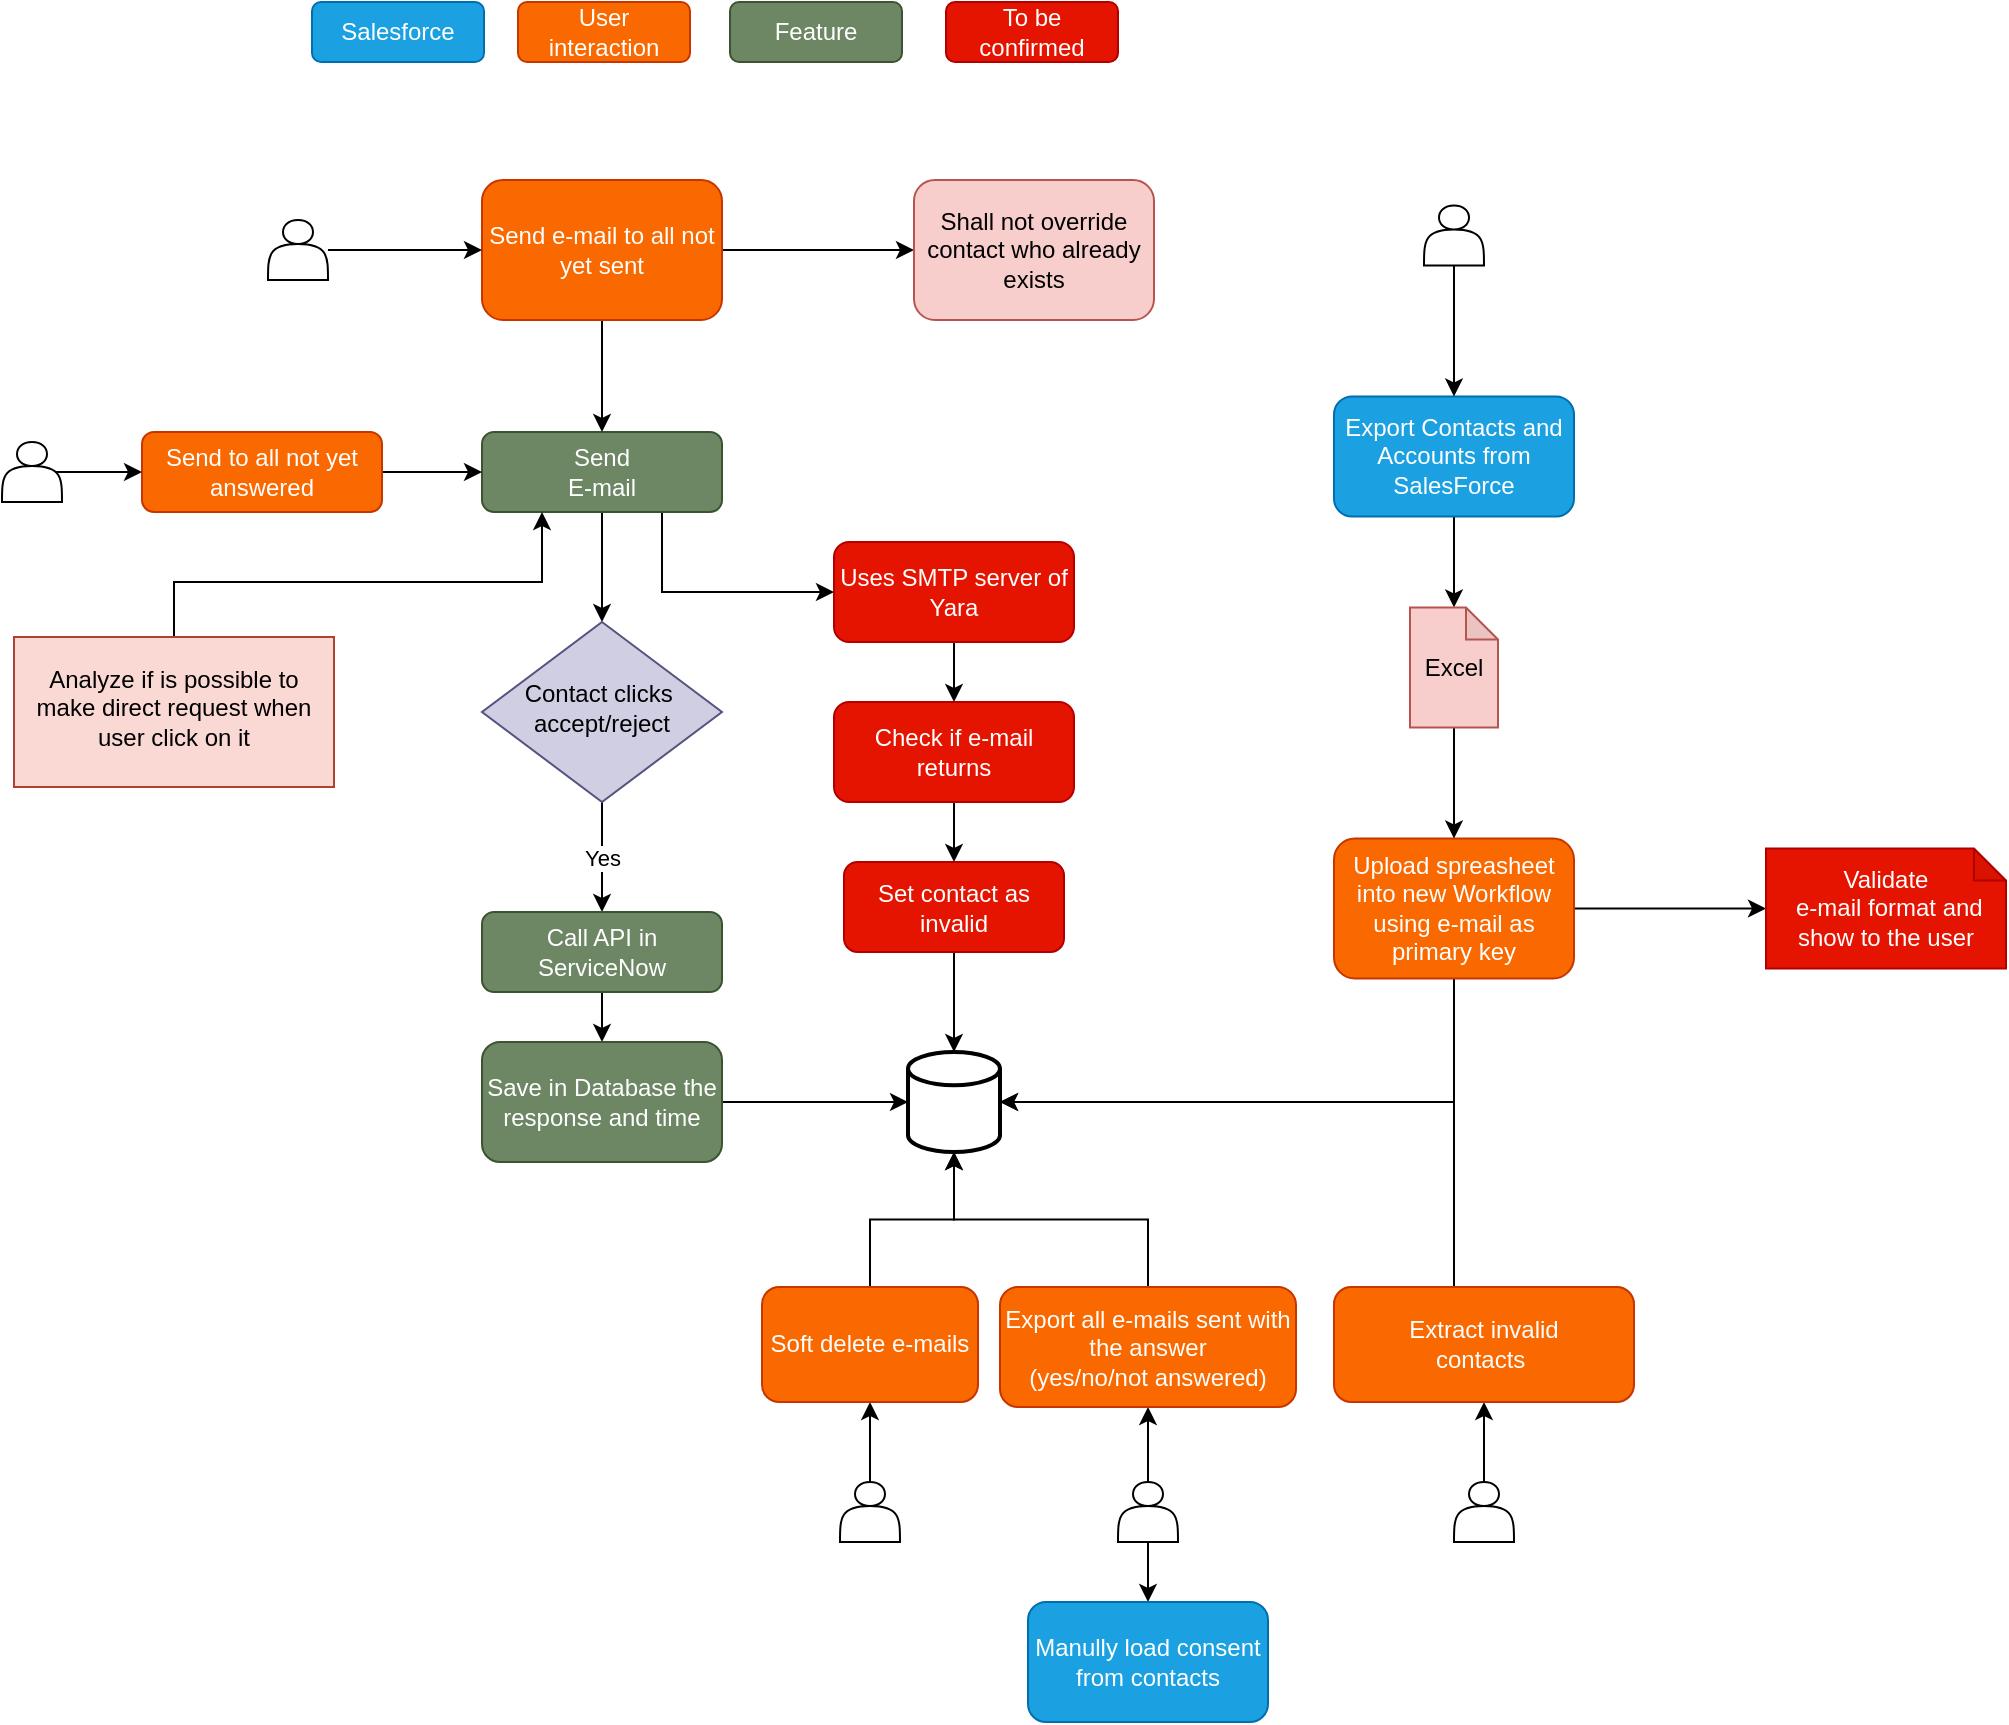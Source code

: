 <mxfile version="14.5.9" type="github" pages="2">
  <diagram id="C5RBs43oDa-KdzZeNtuy" name="Page-1">
    <mxGraphModel dx="1449" dy="672" grid="1" gridSize="10" guides="1" tooltips="1" connect="1" arrows="1" fold="1" page="1" pageScale="1" pageWidth="827" pageHeight="1169" math="0" shadow="0">
      <root>
        <mxCell id="WIyWlLk6GJQsqaUBKTNV-0" />
        <mxCell id="WIyWlLk6GJQsqaUBKTNV-1" parent="WIyWlLk6GJQsqaUBKTNV-0" />
        <mxCell id="2Dd9RJRjINPi3kCYgnMN-9" style="edgeStyle=orthogonalEdgeStyle;rounded=0;orthogonalLoop=1;jettySize=auto;html=1;entryX=0.5;entryY=0;entryDx=0;entryDy=0;entryPerimeter=0;" parent="WIyWlLk6GJQsqaUBKTNV-1" source="WIyWlLk6GJQsqaUBKTNV-3" target="YGY4iPS6tHu55Eu-SYGo-0" edge="1">
          <mxGeometry relative="1" as="geometry" />
        </mxCell>
        <mxCell id="WIyWlLk6GJQsqaUBKTNV-3" value="Export Contacts and Accounts from SalesForce" style="rounded=1;whiteSpace=wrap;html=1;fontSize=12;glass=0;strokeWidth=1;shadow=0;fillColor=#1ba1e2;strokeColor=#006EAF;fontColor=#ffffff;" parent="WIyWlLk6GJQsqaUBKTNV-1" vertex="1">
          <mxGeometry x="700" y="397.25" width="120" height="60" as="geometry" />
        </mxCell>
        <mxCell id="7eqDrlKUqZi-h1YKjJF8-24" style="edgeStyle=orthogonalEdgeStyle;rounded=0;orthogonalLoop=1;jettySize=auto;html=1;" parent="WIyWlLk6GJQsqaUBKTNV-1" source="7eqDrlKUqZi-h1YKjJF8-7" target="7eqDrlKUqZi-h1YKjJF8-26" edge="1">
          <mxGeometry relative="1" as="geometry">
            <mxPoint x="334" y="520" as="targetPoint" />
          </mxGeometry>
        </mxCell>
        <mxCell id="YGY4iPS6tHu55Eu-SYGo-28" style="edgeStyle=orthogonalEdgeStyle;rounded=0;orthogonalLoop=1;jettySize=auto;html=1;exitX=0.75;exitY=1;exitDx=0;exitDy=0;entryX=0;entryY=0.5;entryDx=0;entryDy=0;" parent="WIyWlLk6GJQsqaUBKTNV-1" source="7eqDrlKUqZi-h1YKjJF8-7" target="YGY4iPS6tHu55Eu-SYGo-6" edge="1">
          <mxGeometry relative="1" as="geometry" />
        </mxCell>
        <mxCell id="7eqDrlKUqZi-h1YKjJF8-7" value="Send&lt;br&gt;E-mail" style="rounded=1;whiteSpace=wrap;html=1;fontSize=12;glass=0;strokeWidth=1;shadow=0;fillColor=#6d8764;strokeColor=#3A5431;fontColor=#ffffff;" parent="WIyWlLk6GJQsqaUBKTNV-1" vertex="1">
          <mxGeometry x="274" y="415" width="120" height="40" as="geometry" />
        </mxCell>
        <mxCell id="YGY4iPS6tHu55Eu-SYGo-16" style="edgeStyle=orthogonalEdgeStyle;rounded=0;orthogonalLoop=1;jettySize=auto;html=1;" parent="WIyWlLk6GJQsqaUBKTNV-1" source="7eqDrlKUqZi-h1YKjJF8-9" target="YGY4iPS6tHu55Eu-SYGo-15" edge="1">
          <mxGeometry relative="1" as="geometry" />
        </mxCell>
        <mxCell id="2Dd9RJRjINPi3kCYgnMN-14" style="edgeStyle=orthogonalEdgeStyle;rounded=0;orthogonalLoop=1;jettySize=auto;html=1;entryX=1;entryY=0.5;entryDx=0;entryDy=0;entryPerimeter=0;" parent="WIyWlLk6GJQsqaUBKTNV-1" source="7eqDrlKUqZi-h1YKjJF8-9" target="7eqDrlKUqZi-h1YKjJF8-57" edge="1">
          <mxGeometry relative="1" as="geometry">
            <Array as="points">
              <mxPoint x="760" y="631" />
              <mxPoint x="760" y="750" />
            </Array>
          </mxGeometry>
        </mxCell>
        <mxCell id="7eqDrlKUqZi-h1YKjJF8-9" value="Upload spreasheet into new Workflow using e-mail as primary key" style="rounded=1;whiteSpace=wrap;html=1;fontSize=12;glass=0;strokeWidth=1;shadow=0;fillColor=#fa6800;strokeColor=#C73500;fontColor=#ffffff;" parent="WIyWlLk6GJQsqaUBKTNV-1" vertex="1">
          <mxGeometry x="700" y="618.25" width="120" height="70" as="geometry" />
        </mxCell>
        <mxCell id="7eqDrlKUqZi-h1YKjJF8-16" style="edgeStyle=orthogonalEdgeStyle;rounded=0;orthogonalLoop=1;jettySize=auto;html=1;entryX=0.5;entryY=0;entryDx=0;entryDy=0;" parent="WIyWlLk6GJQsqaUBKTNV-1" source="7eqDrlKUqZi-h1YKjJF8-10" target="7eqDrlKUqZi-h1YKjJF8-7" edge="1">
          <mxGeometry relative="1" as="geometry">
            <mxPoint x="334" y="380" as="targetPoint" />
          </mxGeometry>
        </mxCell>
        <mxCell id="YGY4iPS6tHu55Eu-SYGo-3" value="" style="edgeStyle=orthogonalEdgeStyle;rounded=0;orthogonalLoop=1;jettySize=auto;html=1;" parent="WIyWlLk6GJQsqaUBKTNV-1" source="7eqDrlKUqZi-h1YKjJF8-10" target="YGY4iPS6tHu55Eu-SYGo-2" edge="1">
          <mxGeometry relative="1" as="geometry" />
        </mxCell>
        <mxCell id="7eqDrlKUqZi-h1YKjJF8-10" value="Send e-mail to all not yet sent" style="rounded=1;whiteSpace=wrap;html=1;fontSize=12;glass=0;strokeWidth=1;shadow=0;fillColor=#fa6800;strokeColor=#C73500;fontColor=#ffffff;" parent="WIyWlLk6GJQsqaUBKTNV-1" vertex="1">
          <mxGeometry x="274" y="289" width="120" height="70" as="geometry" />
        </mxCell>
        <mxCell id="7eqDrlKUqZi-h1YKjJF8-19" style="edgeStyle=orthogonalEdgeStyle;rounded=0;orthogonalLoop=1;jettySize=auto;html=1;entryX=0;entryY=0.5;entryDx=0;entryDy=0;" parent="WIyWlLk6GJQsqaUBKTNV-1" source="7eqDrlKUqZi-h1YKjJF8-18" target="7eqDrlKUqZi-h1YKjJF8-7" edge="1">
          <mxGeometry relative="1" as="geometry" />
        </mxCell>
        <mxCell id="7eqDrlKUqZi-h1YKjJF8-18" value="Send to all not yet answered" style="rounded=1;whiteSpace=wrap;html=1;fontSize=12;glass=0;strokeWidth=1;shadow=0;fillColor=#fa6800;strokeColor=#C73500;fontColor=#ffffff;" parent="WIyWlLk6GJQsqaUBKTNV-1" vertex="1">
          <mxGeometry x="104" y="415" width="120" height="40" as="geometry" />
        </mxCell>
        <mxCell id="7eqDrlKUqZi-h1YKjJF8-29" value="Yes" style="edgeStyle=orthogonalEdgeStyle;rounded=0;orthogonalLoop=1;jettySize=auto;html=1;" parent="WIyWlLk6GJQsqaUBKTNV-1" source="7eqDrlKUqZi-h1YKjJF8-26" target="7eqDrlKUqZi-h1YKjJF8-28" edge="1">
          <mxGeometry relative="1" as="geometry" />
        </mxCell>
        <mxCell id="7eqDrlKUqZi-h1YKjJF8-26" value="Contact clicks&amp;nbsp;&lt;br&gt;accept/reject" style="rhombus;whiteSpace=wrap;html=1;shadow=0;fontFamily=Helvetica;fontSize=12;align=center;strokeWidth=1;spacing=6;spacingTop=-4;fillColor=#d0cee2;strokeColor=#56517e;" parent="WIyWlLk6GJQsqaUBKTNV-1" vertex="1">
          <mxGeometry x="274" y="510" width="120" height="90" as="geometry" />
        </mxCell>
        <mxCell id="7eqDrlKUqZi-h1YKjJF8-31" value="" style="edgeStyle=orthogonalEdgeStyle;rounded=0;orthogonalLoop=1;jettySize=auto;html=1;" parent="WIyWlLk6GJQsqaUBKTNV-1" source="7eqDrlKUqZi-h1YKjJF8-28" target="7eqDrlKUqZi-h1YKjJF8-30" edge="1">
          <mxGeometry relative="1" as="geometry" />
        </mxCell>
        <mxCell id="7eqDrlKUqZi-h1YKjJF8-28" value="Call API in ServiceNow" style="rounded=1;whiteSpace=wrap;html=1;fontSize=12;glass=0;strokeWidth=1;shadow=0;fillColor=#6d8764;strokeColor=#3A5431;fontColor=#ffffff;" parent="WIyWlLk6GJQsqaUBKTNV-1" vertex="1">
          <mxGeometry x="274" y="655" width="120" height="40" as="geometry" />
        </mxCell>
        <mxCell id="7eqDrlKUqZi-h1YKjJF8-58" style="edgeStyle=orthogonalEdgeStyle;rounded=0;orthogonalLoop=1;jettySize=auto;html=1;" parent="WIyWlLk6GJQsqaUBKTNV-1" source="7eqDrlKUqZi-h1YKjJF8-30" target="7eqDrlKUqZi-h1YKjJF8-57" edge="1">
          <mxGeometry relative="1" as="geometry" />
        </mxCell>
        <mxCell id="7eqDrlKUqZi-h1YKjJF8-30" value="Save in Database the response and time" style="whiteSpace=wrap;html=1;rounded=1;shadow=0;strokeWidth=1;glass=0;fillColor=#6d8764;strokeColor=#3A5431;fontColor=#ffffff;" parent="WIyWlLk6GJQsqaUBKTNV-1" vertex="1">
          <mxGeometry x="274" y="720" width="120" height="60" as="geometry" />
        </mxCell>
        <mxCell id="7eqDrlKUqZi-h1YKjJF8-41" style="edgeStyle=orthogonalEdgeStyle;rounded=0;orthogonalLoop=1;jettySize=auto;html=1;exitX=0.9;exitY=0.5;exitDx=0;exitDy=0;exitPerimeter=0;" parent="WIyWlLk6GJQsqaUBKTNV-1" source="7eqDrlKUqZi-h1YKjJF8-50" target="7eqDrlKUqZi-h1YKjJF8-18" edge="1">
          <mxGeometry relative="1" as="geometry">
            <mxPoint x="4" y="435" as="sourcePoint" />
          </mxGeometry>
        </mxCell>
        <mxCell id="7eqDrlKUqZi-h1YKjJF8-61" style="edgeStyle=orthogonalEdgeStyle;rounded=0;orthogonalLoop=1;jettySize=auto;html=1;" parent="WIyWlLk6GJQsqaUBKTNV-1" source="7eqDrlKUqZi-h1YKjJF8-47" target="7eqDrlKUqZi-h1YKjJF8-59" edge="1">
          <mxGeometry relative="1" as="geometry" />
        </mxCell>
        <mxCell id="xp8e3-1vyIvleLuhcvmS-11" style="edgeStyle=orthogonalEdgeStyle;rounded=0;orthogonalLoop=1;jettySize=auto;html=1;exitX=0.5;exitY=1;exitDx=0;exitDy=0;" edge="1" parent="WIyWlLk6GJQsqaUBKTNV-1" source="7eqDrlKUqZi-h1YKjJF8-47" target="xp8e3-1vyIvleLuhcvmS-10">
          <mxGeometry relative="1" as="geometry" />
        </mxCell>
        <mxCell id="7eqDrlKUqZi-h1YKjJF8-47" value="" style="shape=actor;whiteSpace=wrap;html=1;" parent="WIyWlLk6GJQsqaUBKTNV-1" vertex="1">
          <mxGeometry x="592" y="940" width="30" height="30" as="geometry" />
        </mxCell>
        <mxCell id="2Dd9RJRjINPi3kCYgnMN-7" style="edgeStyle=orthogonalEdgeStyle;rounded=0;orthogonalLoop=1;jettySize=auto;html=1;" parent="WIyWlLk6GJQsqaUBKTNV-1" source="7eqDrlKUqZi-h1YKjJF8-48" target="WIyWlLk6GJQsqaUBKTNV-3" edge="1">
          <mxGeometry relative="1" as="geometry" />
        </mxCell>
        <mxCell id="7eqDrlKUqZi-h1YKjJF8-48" value="" style="shape=actor;whiteSpace=wrap;html=1;" parent="WIyWlLk6GJQsqaUBKTNV-1" vertex="1">
          <mxGeometry x="745" y="301.75" width="30" height="30" as="geometry" />
        </mxCell>
        <mxCell id="7eqDrlKUqZi-h1YKjJF8-50" value="" style="shape=actor;whiteSpace=wrap;html=1;" parent="WIyWlLk6GJQsqaUBKTNV-1" vertex="1">
          <mxGeometry x="34" y="420" width="30" height="30" as="geometry" />
        </mxCell>
        <mxCell id="7eqDrlKUqZi-h1YKjJF8-57" value="" style="strokeWidth=2;html=1;shape=mxgraph.flowchart.database;whiteSpace=wrap;" parent="WIyWlLk6GJQsqaUBKTNV-1" vertex="1">
          <mxGeometry x="487" y="725" width="46" height="50" as="geometry" />
        </mxCell>
        <mxCell id="2Dd9RJRjINPi3kCYgnMN-11" style="edgeStyle=orthogonalEdgeStyle;rounded=0;orthogonalLoop=1;jettySize=auto;html=1;" parent="WIyWlLk6GJQsqaUBKTNV-1" source="7eqDrlKUqZi-h1YKjJF8-59" target="7eqDrlKUqZi-h1YKjJF8-57" edge="1">
          <mxGeometry relative="1" as="geometry" />
        </mxCell>
        <mxCell id="7eqDrlKUqZi-h1YKjJF8-59" value="Export all e-mails sent with the answer&lt;br&gt;(yes/no/not answered)" style="whiteSpace=wrap;html=1;rounded=1;shadow=0;strokeWidth=1;glass=0;fillColor=#fa6800;strokeColor=#C73500;fontColor=#ffffff;" parent="WIyWlLk6GJQsqaUBKTNV-1" vertex="1">
          <mxGeometry x="533" y="842.5" width="148" height="60" as="geometry" />
        </mxCell>
        <mxCell id="2Dd9RJRjINPi3kCYgnMN-10" style="edgeStyle=orthogonalEdgeStyle;rounded=0;orthogonalLoop=1;jettySize=auto;html=1;entryX=0.5;entryY=0;entryDx=0;entryDy=0;" parent="WIyWlLk6GJQsqaUBKTNV-1" source="YGY4iPS6tHu55Eu-SYGo-0" target="7eqDrlKUqZi-h1YKjJF8-9" edge="1">
          <mxGeometry relative="1" as="geometry" />
        </mxCell>
        <mxCell id="YGY4iPS6tHu55Eu-SYGo-0" value="Excel" style="shape=note;whiteSpace=wrap;html=1;backgroundOutline=1;darkOpacity=0.05;rounded=1;shadow=0;strokeColor=#b85450;strokeWidth=1;fillColor=#f8cecc;glass=0;size=16;" parent="WIyWlLk6GJQsqaUBKTNV-1" vertex="1">
          <mxGeometry x="738" y="502.75" width="44" height="60" as="geometry" />
        </mxCell>
        <mxCell id="YGY4iPS6tHu55Eu-SYGo-2" value="Shall not override contact who already exists" style="rounded=1;whiteSpace=wrap;html=1;fontSize=12;glass=0;strokeWidth=1;shadow=0;fillColor=#f8cecc;strokeColor=#b85450;" parent="WIyWlLk6GJQsqaUBKTNV-1" vertex="1">
          <mxGeometry x="490" y="289" width="120" height="70" as="geometry" />
        </mxCell>
        <mxCell id="YGY4iPS6tHu55Eu-SYGo-24" style="edgeStyle=orthogonalEdgeStyle;rounded=0;orthogonalLoop=1;jettySize=auto;html=1;entryX=0.5;entryY=0;entryDx=0;entryDy=0;" parent="WIyWlLk6GJQsqaUBKTNV-1" source="YGY4iPS6tHu55Eu-SYGo-6" target="YGY4iPS6tHu55Eu-SYGo-13" edge="1">
          <mxGeometry relative="1" as="geometry" />
        </mxCell>
        <mxCell id="YGY4iPS6tHu55Eu-SYGo-6" value="Uses SMTP server of Yara" style="rounded=1;whiteSpace=wrap;html=1;fontSize=12;glass=0;strokeWidth=1;shadow=0;fillColor=#e51400;strokeColor=#B20000;fontColor=#ffffff;" parent="WIyWlLk6GJQsqaUBKTNV-1" vertex="1">
          <mxGeometry x="450" y="470" width="120" height="50" as="geometry" />
        </mxCell>
        <mxCell id="YGY4iPS6tHu55Eu-SYGo-11" style="edgeStyle=orthogonalEdgeStyle;rounded=0;orthogonalLoop=1;jettySize=auto;html=1;" parent="WIyWlLk6GJQsqaUBKTNV-1" source="YGY4iPS6tHu55Eu-SYGo-8" target="YGY4iPS6tHu55Eu-SYGo-9" edge="1">
          <mxGeometry relative="1" as="geometry" />
        </mxCell>
        <mxCell id="YGY4iPS6tHu55Eu-SYGo-8" value="" style="shape=actor;whiteSpace=wrap;html=1;" parent="WIyWlLk6GJQsqaUBKTNV-1" vertex="1">
          <mxGeometry x="453" y="940" width="30" height="30" as="geometry" />
        </mxCell>
        <mxCell id="YGY4iPS6tHu55Eu-SYGo-10" style="edgeStyle=orthogonalEdgeStyle;rounded=0;orthogonalLoop=1;jettySize=auto;html=1;" parent="WIyWlLk6GJQsqaUBKTNV-1" source="YGY4iPS6tHu55Eu-SYGo-9" target="7eqDrlKUqZi-h1YKjJF8-57" edge="1">
          <mxGeometry relative="1" as="geometry" />
        </mxCell>
        <mxCell id="YGY4iPS6tHu55Eu-SYGo-9" value="Soft delete e-mails" style="whiteSpace=wrap;html=1;rounded=1;shadow=0;strokeWidth=1;glass=0;fillColor=#fa6800;strokeColor=#C73500;fontColor=#ffffff;" parent="WIyWlLk6GJQsqaUBKTNV-1" vertex="1">
          <mxGeometry x="414" y="842.5" width="108" height="57.5" as="geometry" />
        </mxCell>
        <mxCell id="YGY4iPS6tHu55Eu-SYGo-25" style="edgeStyle=orthogonalEdgeStyle;rounded=0;orthogonalLoop=1;jettySize=auto;html=1;" parent="WIyWlLk6GJQsqaUBKTNV-1" source="YGY4iPS6tHu55Eu-SYGo-13" target="YGY4iPS6tHu55Eu-SYGo-17" edge="1">
          <mxGeometry relative="1" as="geometry" />
        </mxCell>
        <mxCell id="YGY4iPS6tHu55Eu-SYGo-13" value="Check if e-mail returns" style="rounded=1;whiteSpace=wrap;html=1;fontSize=12;glass=0;strokeWidth=1;shadow=0;fillColor=#e51400;strokeColor=#B20000;fontColor=#ffffff;" parent="WIyWlLk6GJQsqaUBKTNV-1" vertex="1">
          <mxGeometry x="450" y="550" width="120" height="50" as="geometry" />
        </mxCell>
        <mxCell id="YGY4iPS6tHu55Eu-SYGo-15" value="Validate&lt;br&gt;&amp;nbsp;e-mail format and show to the user" style="shape=note;whiteSpace=wrap;html=1;backgroundOutline=1;darkOpacity=0.05;rounded=1;shadow=0;strokeColor=#B20000;strokeWidth=1;fillColor=#e51400;glass=0;size=16;fontColor=#ffffff;" parent="WIyWlLk6GJQsqaUBKTNV-1" vertex="1">
          <mxGeometry x="916" y="623.25" width="120" height="60" as="geometry" />
        </mxCell>
        <mxCell id="YGY4iPS6tHu55Eu-SYGo-19" style="edgeStyle=orthogonalEdgeStyle;rounded=0;orthogonalLoop=1;jettySize=auto;html=1;entryX=0.5;entryY=0;entryDx=0;entryDy=0;entryPerimeter=0;" parent="WIyWlLk6GJQsqaUBKTNV-1" source="YGY4iPS6tHu55Eu-SYGo-17" target="7eqDrlKUqZi-h1YKjJF8-57" edge="1">
          <mxGeometry relative="1" as="geometry" />
        </mxCell>
        <mxCell id="YGY4iPS6tHu55Eu-SYGo-17" value="Set contact as invalid" style="whiteSpace=wrap;html=1;rounded=1;shadow=0;fontColor=#ffffff;strokeColor=#B20000;strokeWidth=1;fillColor=#e51400;glass=0;" parent="WIyWlLk6GJQsqaUBKTNV-1" vertex="1">
          <mxGeometry x="455" y="630" width="110" height="45" as="geometry" />
        </mxCell>
        <mxCell id="2Dd9RJRjINPi3kCYgnMN-12" style="edgeStyle=orthogonalEdgeStyle;rounded=0;orthogonalLoop=1;jettySize=auto;html=1;entryX=0.5;entryY=1;entryDx=0;entryDy=0;" parent="WIyWlLk6GJQsqaUBKTNV-1" source="YGY4iPS6tHu55Eu-SYGo-20" target="YGY4iPS6tHu55Eu-SYGo-21" edge="1">
          <mxGeometry relative="1" as="geometry" />
        </mxCell>
        <mxCell id="YGY4iPS6tHu55Eu-SYGo-20" value="" style="shape=actor;whiteSpace=wrap;html=1;" parent="WIyWlLk6GJQsqaUBKTNV-1" vertex="1">
          <mxGeometry x="760" y="940" width="30" height="30" as="geometry" />
        </mxCell>
        <mxCell id="2Dd9RJRjINPi3kCYgnMN-13" style="edgeStyle=orthogonalEdgeStyle;rounded=0;orthogonalLoop=1;jettySize=auto;html=1;entryX=1;entryY=0.5;entryDx=0;entryDy=0;entryPerimeter=0;" parent="WIyWlLk6GJQsqaUBKTNV-1" source="YGY4iPS6tHu55Eu-SYGo-21" target="7eqDrlKUqZi-h1YKjJF8-57" edge="1">
          <mxGeometry relative="1" as="geometry">
            <Array as="points">
              <mxPoint x="760" y="750" />
            </Array>
          </mxGeometry>
        </mxCell>
        <mxCell id="YGY4iPS6tHu55Eu-SYGo-21" value="Extract invalid&lt;br&gt;contacts&amp;nbsp;" style="whiteSpace=wrap;html=1;rounded=1;shadow=0;fontColor=#ffffff;strokeColor=#C73500;strokeWidth=1;fillColor=#fa6800;glass=0;" parent="WIyWlLk6GJQsqaUBKTNV-1" vertex="1">
          <mxGeometry x="700" y="842.5" width="150" height="57.5" as="geometry" />
        </mxCell>
        <mxCell id="YGY4iPS6tHu55Eu-SYGo-30" style="edgeStyle=orthogonalEdgeStyle;rounded=0;orthogonalLoop=1;jettySize=auto;html=1;entryX=0.25;entryY=1;entryDx=0;entryDy=0;" parent="WIyWlLk6GJQsqaUBKTNV-1" source="YGY4iPS6tHu55Eu-SYGo-26" target="7eqDrlKUqZi-h1YKjJF8-7" edge="1">
          <mxGeometry relative="1" as="geometry">
            <Array as="points">
              <mxPoint x="120" y="490" />
              <mxPoint x="304" y="490" />
            </Array>
          </mxGeometry>
        </mxCell>
        <mxCell id="YGY4iPS6tHu55Eu-SYGo-26" value="Analyze if is possible to make direct request when user click on it" style="whiteSpace=wrap;html=1;shadow=0;strokeColor=#ae4132;strokeWidth=1;fillColor=#fad9d5;spacing=6;spacingTop=-4;" parent="WIyWlLk6GJQsqaUBKTNV-1" vertex="1">
          <mxGeometry x="40" y="517.5" width="160" height="75" as="geometry" />
        </mxCell>
        <mxCell id="YGY4iPS6tHu55Eu-SYGo-31" value="Salesforce" style="rounded=1;whiteSpace=wrap;html=1;fontSize=12;glass=0;strokeWidth=1;shadow=0;fillColor=#1ba1e2;strokeColor=#006EAF;fontColor=#ffffff;" parent="WIyWlLk6GJQsqaUBKTNV-1" vertex="1">
          <mxGeometry x="189" y="200" width="86" height="30" as="geometry" />
        </mxCell>
        <mxCell id="YGY4iPS6tHu55Eu-SYGo-32" value="User interaction" style="rounded=1;whiteSpace=wrap;html=1;fontSize=12;glass=0;strokeWidth=1;shadow=0;fillColor=#fa6800;strokeColor=#C73500;fontColor=#ffffff;" parent="WIyWlLk6GJQsqaUBKTNV-1" vertex="1">
          <mxGeometry x="292" y="200" width="86" height="30" as="geometry" />
        </mxCell>
        <mxCell id="YGY4iPS6tHu55Eu-SYGo-33" value="Feature" style="rounded=1;whiteSpace=wrap;html=1;fontSize=12;glass=0;strokeWidth=1;shadow=0;fillColor=#6d8764;strokeColor=#3A5431;fontColor=#ffffff;" parent="WIyWlLk6GJQsqaUBKTNV-1" vertex="1">
          <mxGeometry x="398" y="200" width="86" height="30" as="geometry" />
        </mxCell>
        <mxCell id="YGY4iPS6tHu55Eu-SYGo-34" value="To be confirmed" style="rounded=1;whiteSpace=wrap;html=1;fontSize=12;glass=0;strokeWidth=1;shadow=0;fillColor=#e51400;strokeColor=#B20000;fontColor=#ffffff;" parent="WIyWlLk6GJQsqaUBKTNV-1" vertex="1">
          <mxGeometry x="506" y="200" width="86" height="30" as="geometry" />
        </mxCell>
        <mxCell id="2Dd9RJRjINPi3kCYgnMN-3" style="edgeStyle=orthogonalEdgeStyle;rounded=0;orthogonalLoop=1;jettySize=auto;html=1;entryX=0;entryY=0.5;entryDx=0;entryDy=0;" parent="WIyWlLk6GJQsqaUBKTNV-1" source="2Dd9RJRjINPi3kCYgnMN-2" target="7eqDrlKUqZi-h1YKjJF8-10" edge="1">
          <mxGeometry relative="1" as="geometry" />
        </mxCell>
        <mxCell id="2Dd9RJRjINPi3kCYgnMN-2" value="" style="shape=actor;whiteSpace=wrap;html=1;" parent="WIyWlLk6GJQsqaUBKTNV-1" vertex="1">
          <mxGeometry x="167" y="309" width="30" height="30" as="geometry" />
        </mxCell>
        <mxCell id="xp8e3-1vyIvleLuhcvmS-10" value="Manully load consent from contacts" style="rounded=1;whiteSpace=wrap;html=1;fontSize=12;glass=0;strokeWidth=1;shadow=0;fillColor=#1ba1e2;strokeColor=#006EAF;fontColor=#ffffff;" vertex="1" parent="WIyWlLk6GJQsqaUBKTNV-1">
          <mxGeometry x="547" y="1000" width="120" height="60" as="geometry" />
        </mxCell>
      </root>
    </mxGraphModel>
  </diagram>
  <diagram id="sSVOhuW7uymfMWefmNcg" name="Page-2">
    <mxGraphModel dx="1449" dy="672" grid="1" gridSize="10" guides="1" tooltips="1" connect="1" arrows="1" fold="1" page="1" pageScale="1" pageWidth="1654" pageHeight="1169" math="0" shadow="0">
      <root>
        <mxCell id="qeoXtxA1N32tJQfO1Im8-0" />
        <mxCell id="qeoXtxA1N32tJQfO1Im8-1" parent="qeoXtxA1N32tJQfO1Im8-0" />
        <mxCell id="qeoXtxA1N32tJQfO1Im8-2" value="" style="edgeStyle=orthogonalEdgeStyle;rounded=0;orthogonalLoop=1;jettySize=auto;html=1;" edge="1" parent="qeoXtxA1N32tJQfO1Im8-1" source="qeoXtxA1N32tJQfO1Im8-5" target="qeoXtxA1N32tJQfO1Im8-6">
          <mxGeometry relative="1" as="geometry" />
        </mxCell>
        <mxCell id="qeoXtxA1N32tJQfO1Im8-3" style="edgeStyle=orthogonalEdgeStyle;rounded=0;orthogonalLoop=1;jettySize=auto;html=1;entryX=0;entryY=0.5;entryDx=0;entryDy=0;" edge="1" parent="qeoXtxA1N32tJQfO1Im8-1" source="qeoXtxA1N32tJQfO1Im8-5" target="qeoXtxA1N32tJQfO1Im8-7">
          <mxGeometry relative="1" as="geometry" />
        </mxCell>
        <mxCell id="qeoXtxA1N32tJQfO1Im8-4" style="edgeStyle=orthogonalEdgeStyle;rounded=0;orthogonalLoop=1;jettySize=auto;html=1;entryX=0;entryY=0.5;entryDx=0;entryDy=0;" edge="1" parent="qeoXtxA1N32tJQfO1Im8-1" source="qeoXtxA1N32tJQfO1Im8-5" target="qeoXtxA1N32tJQfO1Im8-8">
          <mxGeometry relative="1" as="geometry" />
        </mxCell>
        <mxCell id="qeoXtxA1N32tJQfO1Im8-5" value="andre@yara.com" style="rounded=0;whiteSpace=wrap;html=1;fillColor=#fa6800;strokeColor=#C73500;fontColor=#ffffff;" vertex="1" parent="qeoXtxA1N32tJQfO1Im8-1">
          <mxGeometry x="250" y="150" width="120" height="60" as="geometry" />
        </mxCell>
        <mxCell id="qeoXtxA1N32tJQfO1Im8-6" value="ID SF 1" style="rounded=0;whiteSpace=wrap;html=1;fillColor=#76608a;strokeColor=#432D57;fontColor=#ffffff;" vertex="1" parent="qeoXtxA1N32tJQfO1Im8-1">
          <mxGeometry x="450" y="150" width="120" height="60" as="geometry" />
        </mxCell>
        <mxCell id="qeoXtxA1N32tJQfO1Im8-7" value="ID SF 2" style="rounded=0;whiteSpace=wrap;html=1;fillColor=#76608a;strokeColor=#432D57;fontColor=#ffffff;" vertex="1" parent="qeoXtxA1N32tJQfO1Im8-1">
          <mxGeometry x="450" y="237.25" width="120" height="60" as="geometry" />
        </mxCell>
        <mxCell id="qeoXtxA1N32tJQfO1Im8-8" value="ID SF 2" style="rounded=0;whiteSpace=wrap;html=1;fillColor=#76608a;strokeColor=#432D57;fontColor=#ffffff;" vertex="1" parent="qeoXtxA1N32tJQfO1Im8-1">
          <mxGeometry x="450" y="321" width="120" height="60" as="geometry" />
        </mxCell>
      </root>
    </mxGraphModel>
  </diagram>
</mxfile>
